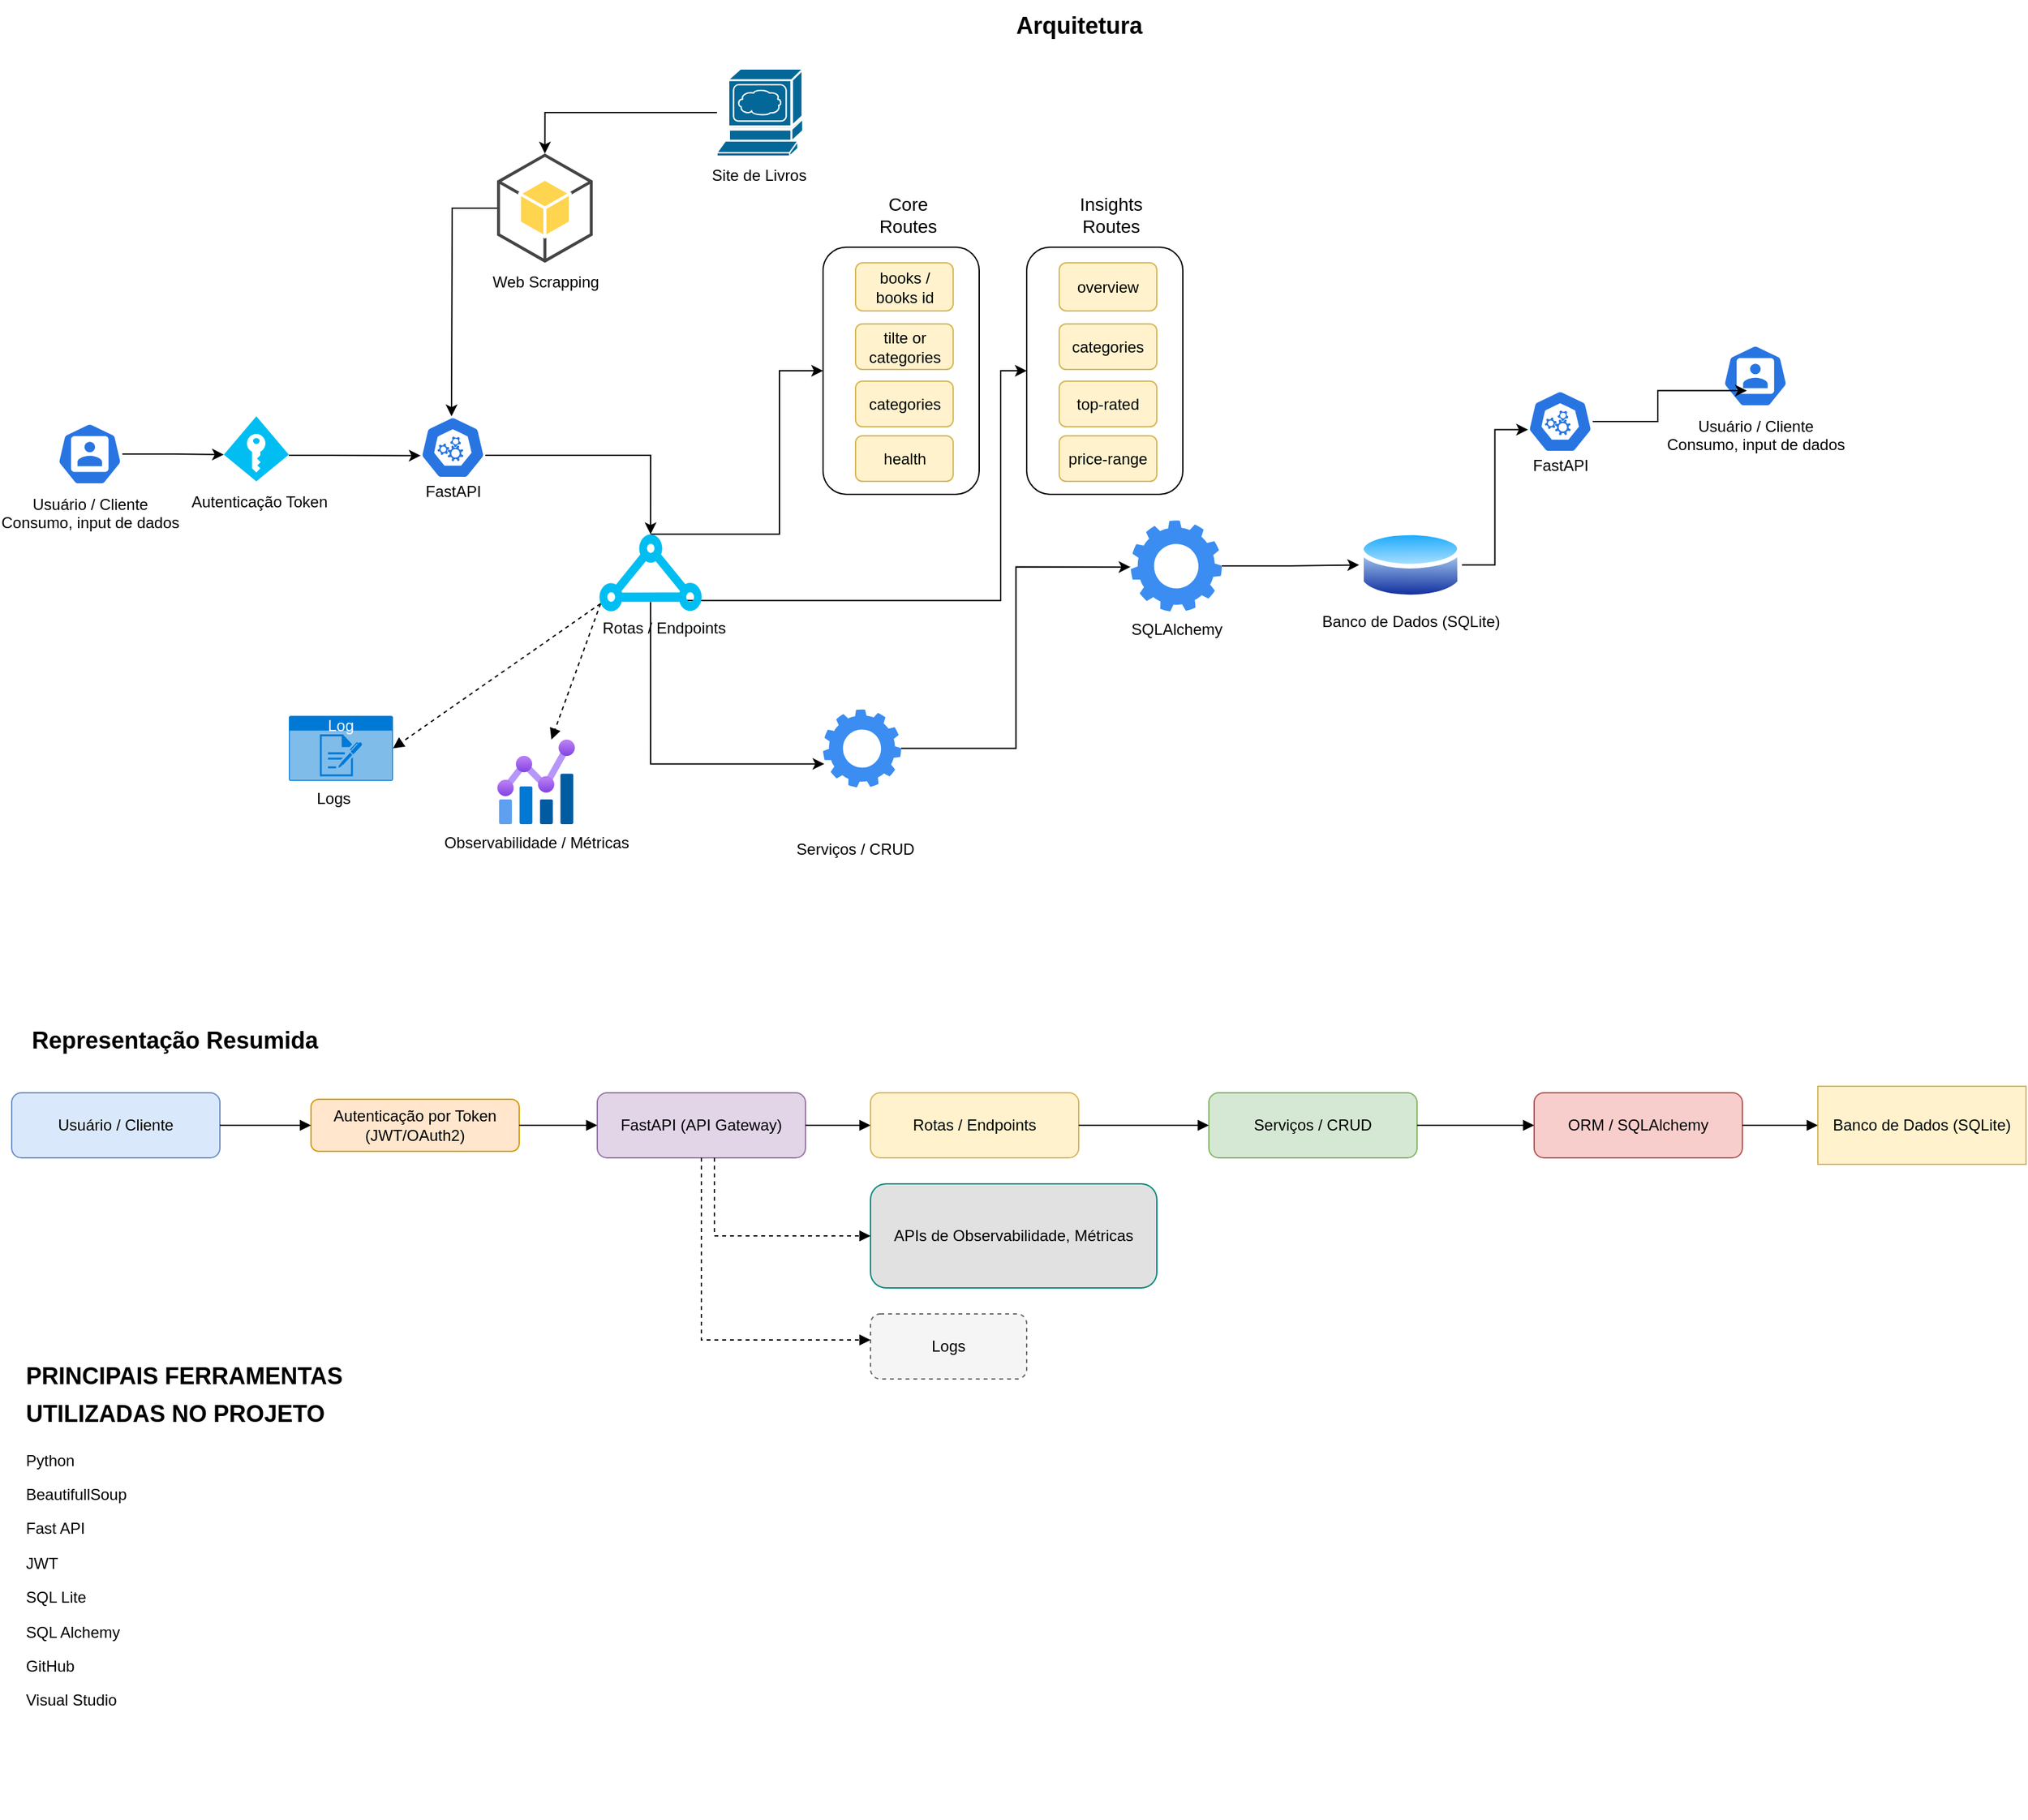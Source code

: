 <mxfile version="27.2.0">
  <diagram name="Página-1" id="3Wf6BYqrQMNNj9eiMfsW">
    <mxGraphModel dx="1426" dy="1920" grid="1" gridSize="10" guides="1" tooltips="1" connect="1" arrows="1" fold="1" page="1" pageScale="1" pageWidth="827" pageHeight="1169" math="0" shadow="0">
      <root>
        <mxCell id="0" />
        <mxCell id="1" parent="0" />
        <mxCell id="hvLHzrmta7wuHLuf9szE-158" value="" style="rounded=1;whiteSpace=wrap;html=1;" parent="1" vertex="1">
          <mxGeometry x="633.5" y="-60" width="120" height="190" as="geometry" />
        </mxCell>
        <mxCell id="hvLHzrmta7wuHLuf9szE-1" value="Usuário / Cliente" style="rounded=1;whiteSpace=wrap;html=1;fillColor=#dae8fc;strokeColor=#6c8ebf;" parent="1" vertex="1">
          <mxGeometry x="10" y="590" width="160" height="50" as="geometry" />
        </mxCell>
        <mxCell id="hvLHzrmta7wuHLuf9szE-2" value="Autenticação por Token (JWT/OAuth2)" style="rounded=1;whiteSpace=wrap;html=1;fillColor=#ffe6cc;strokeColor=#d79b00;" parent="1" vertex="1">
          <mxGeometry x="240" y="595" width="160" height="40" as="geometry" />
        </mxCell>
        <mxCell id="hvLHzrmta7wuHLuf9szE-3" value="FastAPI (API Gateway)" style="rounded=1;whiteSpace=wrap;html=1;fillColor=#e1d5e7;strokeColor=#9673a6;" parent="1" vertex="1">
          <mxGeometry x="460" y="590" width="160" height="50" as="geometry" />
        </mxCell>
        <mxCell id="hvLHzrmta7wuHLuf9szE-4" value="Rotas / Endpoints" style="rounded=1;whiteSpace=wrap;html=1;fillColor=#fff2cc;strokeColor=#d6b656;" parent="1" vertex="1">
          <mxGeometry x="670" y="590" width="160" height="50" as="geometry" />
        </mxCell>
        <mxCell id="hvLHzrmta7wuHLuf9szE-5" value="Serviços / CRUD" style="rounded=1;whiteSpace=wrap;html=1;fillColor=#d5e8d4;strokeColor=#82b366;" parent="1" vertex="1">
          <mxGeometry x="930" y="590" width="160" height="50" as="geometry" />
        </mxCell>
        <mxCell id="hvLHzrmta7wuHLuf9szE-6" value="ORM / SQLAlchemy" style="rounded=1;whiteSpace=wrap;html=1;fillColor=#f8cecc;strokeColor=#b85450;" parent="1" vertex="1">
          <mxGeometry x="1180" y="590" width="160" height="50" as="geometry" />
        </mxCell>
        <mxCell id="hvLHzrmta7wuHLuf9szE-7" value="Banco de Dados (SQLite)" style="shape=database;whiteSpace=wrap;html=1;fillColor=#fff2cc;strokeColor=#d6b656;" parent="1" vertex="1">
          <mxGeometry x="1398" y="585" width="160" height="60" as="geometry" />
        </mxCell>
        <mxCell id="hvLHzrmta7wuHLuf9szE-8" value="Logs" style="rounded=1;whiteSpace=wrap;html=1;fillColor=#f5f5f5;strokeColor=#666666;dashed=1;" parent="1" vertex="1">
          <mxGeometry x="670" y="760" width="120" height="50" as="geometry" />
        </mxCell>
        <mxCell id="hvLHzrmta7wuHLuf9szE-9" value="APIs de Observabilidade, Métricas" style="rounded=1;whiteSpace=wrap;html=1;fillColor=#e1e1e1;strokeColor=#00897b;" parent="1" vertex="1">
          <mxGeometry x="670" y="660" width="220" height="80" as="geometry" />
        </mxCell>
        <mxCell id="hvLHzrmta7wuHLuf9szE-10" style="edgeStyle=orthogonalEdgeStyle;rounded=0;orthogonalLoop=1;jettySize=auto;html=1;endArrow=block;endFill=1;" parent="1" source="hvLHzrmta7wuHLuf9szE-1" target="hvLHzrmta7wuHLuf9szE-2" edge="1">
          <mxGeometry relative="1" as="geometry" />
        </mxCell>
        <mxCell id="hvLHzrmta7wuHLuf9szE-11" style="edgeStyle=orthogonalEdgeStyle;rounded=0;orthogonalLoop=1;jettySize=auto;html=1;endArrow=block;endFill=1;" parent="1" source="hvLHzrmta7wuHLuf9szE-2" target="hvLHzrmta7wuHLuf9szE-3" edge="1">
          <mxGeometry relative="1" as="geometry" />
        </mxCell>
        <mxCell id="hvLHzrmta7wuHLuf9szE-12" style="edgeStyle=orthogonalEdgeStyle;rounded=0;orthogonalLoop=1;jettySize=auto;html=1;endArrow=block;endFill=1;" parent="1" source="hvLHzrmta7wuHLuf9szE-3" target="hvLHzrmta7wuHLuf9szE-4" edge="1">
          <mxGeometry relative="1" as="geometry" />
        </mxCell>
        <mxCell id="hvLHzrmta7wuHLuf9szE-13" style="edgeStyle=orthogonalEdgeStyle;rounded=0;orthogonalLoop=1;jettySize=auto;html=1;endArrow=block;endFill=1;" parent="1" source="hvLHzrmta7wuHLuf9szE-4" target="hvLHzrmta7wuHLuf9szE-5" edge="1">
          <mxGeometry relative="1" as="geometry" />
        </mxCell>
        <mxCell id="hvLHzrmta7wuHLuf9szE-14" style="edgeStyle=orthogonalEdgeStyle;rounded=0;orthogonalLoop=1;jettySize=auto;html=1;endArrow=block;endFill=1;" parent="1" source="hvLHzrmta7wuHLuf9szE-5" target="hvLHzrmta7wuHLuf9szE-6" edge="1">
          <mxGeometry relative="1" as="geometry" />
        </mxCell>
        <mxCell id="hvLHzrmta7wuHLuf9szE-15" style="edgeStyle=orthogonalEdgeStyle;rounded=0;orthogonalLoop=1;jettySize=auto;html=1;endArrow=block;endFill=1;" parent="1" source="hvLHzrmta7wuHLuf9szE-6" target="hvLHzrmta7wuHLuf9szE-7" edge="1">
          <mxGeometry relative="1" as="geometry" />
        </mxCell>
        <mxCell id="hvLHzrmta7wuHLuf9szE-16" style="edgeStyle=orthogonalEdgeStyle;rounded=0;orthogonalLoop=1;jettySize=auto;html=1;endArrow=block;endFill=1;dashed=1;" parent="1" source="hvLHzrmta7wuHLuf9szE-3" target="hvLHzrmta7wuHLuf9szE-8" edge="1">
          <mxGeometry relative="1" as="geometry">
            <Array as="points">
              <mxPoint x="540" y="780" />
            </Array>
          </mxGeometry>
        </mxCell>
        <mxCell id="hvLHzrmta7wuHLuf9szE-17" style="edgeStyle=orthogonalEdgeStyle;rounded=0;orthogonalLoop=1;jettySize=auto;html=1;endArrow=block;endFill=1;dashed=1;" parent="1" source="hvLHzrmta7wuHLuf9szE-3" target="hvLHzrmta7wuHLuf9szE-9" edge="1">
          <mxGeometry relative="1" as="geometry">
            <Array as="points">
              <mxPoint x="550" y="700" />
            </Array>
          </mxGeometry>
        </mxCell>
        <mxCell id="hvLHzrmta7wuHLuf9szE-54" value="Usuário / Cliente&lt;div&gt;Consumo, input de dados&lt;/div&gt;" style="text;html=1;strokeColor=none;fillColor=none;align=center;verticalAlign=top;" parent="1" vertex="1">
          <mxGeometry x="40" y="124" width="60" height="30" as="geometry" />
        </mxCell>
        <mxCell id="hvLHzrmta7wuHLuf9szE-56" value="Autenticação Token" style="text;html=1;strokeColor=none;fillColor=none;align=center;verticalAlign=top;" parent="1" vertex="1">
          <mxGeometry x="155" y="122" width="90" height="30" as="geometry" />
        </mxCell>
        <mxCell id="hvLHzrmta7wuHLuf9szE-58" value="FastAPI" style="text;html=1;strokeColor=none;fillColor=none;align=center;verticalAlign=top;" parent="1" vertex="1">
          <mxGeometry x="289" y="114" width="120" height="30" as="geometry" />
        </mxCell>
        <mxCell id="hvLHzrmta7wuHLuf9szE-60" value="Rotas / Endpoints" style="text;html=1;strokeColor=none;fillColor=none;align=center;verticalAlign=top;" parent="1" vertex="1">
          <mxGeometry x="460.95" y="219" width="100" height="30" as="geometry" />
        </mxCell>
        <mxCell id="hvLHzrmta7wuHLuf9szE-62" value="Serviços / CRUD" style="text;html=1;strokeColor=none;fillColor=none;align=center;verticalAlign=top;" parent="1" vertex="1">
          <mxGeometry x="613" y="389.2" width="90" height="30" as="geometry" />
        </mxCell>
        <mxCell id="hvLHzrmta7wuHLuf9szE-64" value="&lt;div&gt;&lt;span style=&quot;background-color: transparent; color: light-dark(rgb(0, 0, 0), rgb(255, 255, 255));&quot;&gt;SQLAlchemy&lt;/span&gt;&lt;/div&gt;" style="text;html=1;strokeColor=none;fillColor=none;align=center;verticalAlign=top;" parent="1" vertex="1">
          <mxGeometry x="860" y="220" width="90" height="30" as="geometry" />
        </mxCell>
        <mxCell id="hvLHzrmta7wuHLuf9szE-66" value="Banco de Dados (SQLite)" style="text;html=1;strokeColor=none;fillColor=none;align=center;verticalAlign=top;" parent="1" vertex="1">
          <mxGeometry x="1040" y="213.5" width="90" height="30" as="geometry" />
        </mxCell>
        <mxCell id="hvLHzrmta7wuHLuf9szE-68" value="Logs" style="text;html=1;strokeColor=none;fillColor=none;align=center;verticalAlign=top;" parent="1" vertex="1">
          <mxGeometry x="232" y="350.25" width="50" height="30" as="geometry" />
        </mxCell>
        <mxCell id="hvLHzrmta7wuHLuf9szE-70" value="Observabilidade / Métricas" style="text;html=1;strokeColor=none;fillColor=none;align=center;verticalAlign=top;" parent="1" vertex="1">
          <mxGeometry x="312" y="383.5" width="202" height="35.7" as="geometry" />
        </mxCell>
        <mxCell id="hvLHzrmta7wuHLuf9szE-77" style="endArrow=block;endFill=1;dashed=1;exitX=0.02;exitY=0.9;exitDx=0;exitDy=0;exitPerimeter=0;entryX=1;entryY=0.5;entryDx=0;entryDy=0;entryPerimeter=0;" parent="1" source="hvLHzrmta7wuHLuf9szE-86" target="hvLHzrmta7wuHLuf9szE-104" edge="1">
          <mxGeometry relative="1" as="geometry">
            <mxPoint x="700.15" y="40.0" as="sourcePoint" />
            <mxPoint x="220" y="398.972" as="targetPoint" />
          </mxGeometry>
        </mxCell>
        <mxCell id="hvLHzrmta7wuHLuf9szE-78" style="endArrow=block;endFill=1;dashed=1;exitX=0.02;exitY=0.9;exitDx=0;exitDy=0;exitPerimeter=0;" parent="1" source="hvLHzrmta7wuHLuf9szE-86" target="hvLHzrmta7wuHLuf9szE-108" edge="1">
          <mxGeometry relative="1" as="geometry">
            <mxPoint x="670.79" y="70.6" as="sourcePoint" />
            <mxPoint x="411.95" y="300.7" as="targetPoint" />
          </mxGeometry>
        </mxCell>
        <mxCell id="hvLHzrmta7wuHLuf9szE-80" style="edgeStyle=orthogonalEdgeStyle;rounded=0;orthogonalLoop=1;jettySize=auto;html=1;entryX=0;entryY=0.59;entryDx=0;entryDy=0;entryPerimeter=0;" parent="1" source="hvLHzrmta7wuHLuf9szE-79" target="hvLHzrmta7wuHLuf9szE-81" edge="1">
          <mxGeometry relative="1" as="geometry">
            <mxPoint x="175" y="110" as="targetPoint" />
          </mxGeometry>
        </mxCell>
        <mxCell id="hvLHzrmta7wuHLuf9szE-79" value="" style="aspect=fixed;sketch=0;html=1;dashed=0;whitespace=wrap;verticalLabelPosition=bottom;verticalAlign=top;fillColor=#2875E2;strokeColor=#ffffff;points=[[0.005,0.63,0],[0.1,0.2,0],[0.9,0.2,0],[0.5,0,0],[0.995,0.63,0],[0.72,0.99,0],[0.5,1,0],[0.28,0.99,0]];shape=mxgraph.kubernetes.icon2;prIcon=user" parent="1" vertex="1">
          <mxGeometry x="45" y="75" width="50" height="48" as="geometry" />
        </mxCell>
        <mxCell id="hvLHzrmta7wuHLuf9szE-81" value="" style="verticalLabelPosition=bottom;html=1;verticalAlign=top;align=center;strokeColor=none;fillColor=#00BEF2;shape=mxgraph.azure.access_control;" parent="1" vertex="1">
          <mxGeometry x="173" y="70" width="50" height="50" as="geometry" />
        </mxCell>
        <mxCell id="hvLHzrmta7wuHLuf9szE-83" value="" style="aspect=fixed;sketch=0;html=1;dashed=0;whitespace=wrap;verticalLabelPosition=bottom;verticalAlign=top;fillColor=#2875E2;strokeColor=#ffffff;points=[[0.005,0.63,0],[0.1,0.2,0],[0.9,0.2,0],[0.5,0,0],[0.995,0.63,0],[0.72,0.99,0],[0.5,1,0],[0.28,0.99,0]];shape=mxgraph.kubernetes.icon2;prIcon=api" parent="1" vertex="1">
          <mxGeometry x="324" y="70" width="50" height="48" as="geometry" />
        </mxCell>
        <mxCell id="hvLHzrmta7wuHLuf9szE-85" style="edgeStyle=orthogonalEdgeStyle;rounded=0;orthogonalLoop=1;jettySize=auto;html=1;entryX=0.005;entryY=0.63;entryDx=0;entryDy=0;entryPerimeter=0;" parent="1" source="hvLHzrmta7wuHLuf9szE-81" target="hvLHzrmta7wuHLuf9szE-83" edge="1">
          <mxGeometry relative="1" as="geometry">
            <Array as="points">
              <mxPoint x="251" y="100" />
              <mxPoint x="251" y="100" />
            </Array>
          </mxGeometry>
        </mxCell>
        <mxCell id="hvLHzrmta7wuHLuf9szE-161" style="edgeStyle=orthogonalEdgeStyle;rounded=0;orthogonalLoop=1;jettySize=auto;html=1;exitX=0.5;exitY=0.01;exitDx=0;exitDy=0;exitPerimeter=0;" parent="1" source="hvLHzrmta7wuHLuf9szE-86" target="hvLHzrmta7wuHLuf9szE-158" edge="1">
          <mxGeometry relative="1" as="geometry">
            <Array as="points">
              <mxPoint x="600" y="161" />
              <mxPoint x="600" y="35" />
            </Array>
          </mxGeometry>
        </mxCell>
        <mxCell id="hvLHzrmta7wuHLuf9szE-168" style="edgeStyle=orthogonalEdgeStyle;rounded=0;orthogonalLoop=1;jettySize=auto;html=1;entryX=0;entryY=0.5;entryDx=0;entryDy=0;exitX=0.818;exitY=0.86;exitDx=0;exitDy=0;exitPerimeter=0;" parent="1" source="hvLHzrmta7wuHLuf9szE-86" target="hvLHzrmta7wuHLuf9szE-162" edge="1">
          <mxGeometry relative="1" as="geometry">
            <Array as="points">
              <mxPoint x="770" y="212" />
              <mxPoint x="770" y="35" />
            </Array>
          </mxGeometry>
        </mxCell>
        <mxCell id="hvLHzrmta7wuHLuf9szE-86" value="" style="verticalLabelPosition=bottom;html=1;verticalAlign=top;align=center;strokeColor=none;fillColor=#00BEF2;shape=mxgraph.azure.express_route;pointerEvents=1;" parent="1" vertex="1">
          <mxGeometry x="460.95" y="160" width="80" height="60" as="geometry" />
        </mxCell>
        <mxCell id="hvLHzrmta7wuHLuf9szE-87" style="edgeStyle=orthogonalEdgeStyle;rounded=0;orthogonalLoop=1;jettySize=auto;html=1;entryX=0.5;entryY=0.01;entryDx=0;entryDy=0;entryPerimeter=0;" parent="1" source="hvLHzrmta7wuHLuf9szE-83" target="hvLHzrmta7wuHLuf9szE-86" edge="1">
          <mxGeometry relative="1" as="geometry">
            <Array as="points">
              <mxPoint x="501" y="100" />
            </Array>
          </mxGeometry>
        </mxCell>
        <mxCell id="hvLHzrmta7wuHLuf9szE-92" value="" style="sketch=0;html=1;aspect=fixed;strokeColor=none;shadow=0;fillColor=#3B8DF1;verticalAlign=top;labelPosition=center;verticalLabelPosition=bottom;shape=mxgraph.gcp2.gear" parent="1" vertex="1">
          <mxGeometry x="633.5" y="295.25" width="60" height="60" as="geometry" />
        </mxCell>
        <mxCell id="hvLHzrmta7wuHLuf9szE-96" value="" style="image;aspect=fixed;perimeter=ellipsePerimeter;html=1;align=center;shadow=0;dashed=0;spacingTop=3;image=img/lib/active_directory/database.svg;" parent="1" vertex="1">
          <mxGeometry x="1045.47" y="155" width="79.05" height="58.5" as="geometry" />
        </mxCell>
        <mxCell id="hvLHzrmta7wuHLuf9szE-103" style="edgeStyle=orthogonalEdgeStyle;rounded=0;orthogonalLoop=1;jettySize=auto;html=1;" parent="1" source="hvLHzrmta7wuHLuf9szE-100" target="hvLHzrmta7wuHLuf9szE-96" edge="1">
          <mxGeometry relative="1" as="geometry" />
        </mxCell>
        <mxCell id="hvLHzrmta7wuHLuf9szE-100" value="" style="sketch=0;html=1;aspect=fixed;strokeColor=none;shadow=0;fillColor=#3B8DF1;verticalAlign=top;labelPosition=center;verticalLabelPosition=bottom;shape=mxgraph.gcp2.gear" parent="1" vertex="1">
          <mxGeometry x="870" y="150" width="70" height="70" as="geometry" />
        </mxCell>
        <mxCell id="hvLHzrmta7wuHLuf9szE-104" value="Log" style="html=1;whiteSpace=wrap;strokeColor=none;fillColor=#0079D6;labelPosition=center;verticalLabelPosition=middle;verticalAlign=top;align=center;fontSize=12;outlineConnect=0;spacingTop=-6;fontColor=#FFFFFF;sketch=0;shape=mxgraph.sitemap.log;" parent="1" vertex="1">
          <mxGeometry x="223" y="300.25" width="80" height="50" as="geometry" />
        </mxCell>
        <mxCell id="hvLHzrmta7wuHLuf9szE-108" value="" style="image;aspect=fixed;html=1;points=[];align=center;fontSize=12;image=img/lib/azure2/management_governance/Metrics.svg;" parent="1" vertex="1">
          <mxGeometry x="383" y="318.5" width="60" height="65" as="geometry" />
        </mxCell>
        <mxCell id="hvLHzrmta7wuHLuf9szE-117" value="&lt;h1 style=&quot;margin-top: 0px;&quot;&gt;&lt;font style=&quot;font-size: 18px;&quot;&gt;PRINCIPAIS FERRAMENTAS UTILIZADAS NO PROJETO&lt;/font&gt;&lt;/h1&gt;&lt;p&gt;Python&lt;/p&gt;&lt;p&gt;BeautifullSoup&lt;/p&gt;&lt;p&gt;Fast API&lt;/p&gt;&lt;p&gt;JWT&lt;/p&gt;&lt;p&gt;SQL Lite&lt;/p&gt;&lt;p&gt;SQL Alchemy&lt;/p&gt;&lt;p&gt;GitHub&lt;/p&gt;&lt;p&gt;Visual Studio&lt;/p&gt;" style="text;html=1;whiteSpace=wrap;overflow=hidden;rounded=0;" parent="1" vertex="1">
          <mxGeometry x="19" y="785" width="310" height="360" as="geometry" />
        </mxCell>
        <mxCell id="hvLHzrmta7wuHLuf9szE-118" value="&lt;font style=&quot;font-size: 18px;&quot;&gt;&lt;b style=&quot;&quot;&gt;Representação Resumida&lt;/b&gt;&lt;/font&gt;" style="text;html=1;align=center;verticalAlign=middle;resizable=0;points=[];autosize=1;strokeColor=none;fillColor=none;" parent="1" vertex="1">
          <mxGeometry x="15" y="530" width="240" height="40" as="geometry" />
        </mxCell>
        <mxCell id="hvLHzrmta7wuHLuf9szE-119" value="&lt;font style=&quot;font-size: 18px;&quot;&gt;&lt;b style=&quot;&quot;&gt;Arquitetura&lt;/b&gt;&lt;/font&gt;" style="text;html=1;align=center;verticalAlign=middle;resizable=0;points=[];autosize=1;strokeColor=none;fillColor=none;" parent="1" vertex="1">
          <mxGeometry x="770" y="-250" width="120" height="40" as="geometry" />
        </mxCell>
        <mxCell id="hvLHzrmta7wuHLuf9szE-120" style="edgeStyle=orthogonalEdgeStyle;rounded=0;orthogonalLoop=1;jettySize=auto;html=1;entryX=-0.004;entryY=0.512;entryDx=0;entryDy=0;entryPerimeter=0;" parent="1" source="hvLHzrmta7wuHLuf9szE-92" target="hvLHzrmta7wuHLuf9szE-100" edge="1">
          <mxGeometry relative="1" as="geometry" />
        </mxCell>
        <mxCell id="hvLHzrmta7wuHLuf9szE-121" value="" style="outlineConnect=0;dashed=0;verticalLabelPosition=bottom;verticalAlign=top;align=center;html=1;shape=mxgraph.aws3.android;fillColor=#FFD44F;gradientColor=none;" parent="1" vertex="1">
          <mxGeometry x="383" y="-132" width="73.5" height="84" as="geometry" />
        </mxCell>
        <mxCell id="hvLHzrmta7wuHLuf9szE-122" style="edgeStyle=orthogonalEdgeStyle;rounded=0;orthogonalLoop=1;jettySize=auto;html=1;" parent="1" source="hvLHzrmta7wuHLuf9szE-121" edge="1">
          <mxGeometry relative="1" as="geometry">
            <mxPoint x="348" y="70" as="targetPoint" />
          </mxGeometry>
        </mxCell>
        <mxCell id="hvLHzrmta7wuHLuf9szE-123" value="Web Scrapping" style="text;html=1;align=center;verticalAlign=middle;resizable=0;points=[];autosize=1;strokeColor=none;fillColor=none;" parent="1" vertex="1">
          <mxGeometry x="364.75" y="-48" width="110" height="30" as="geometry" />
        </mxCell>
        <mxCell id="hvLHzrmta7wuHLuf9szE-135" value="Site de Livros" style="text;html=1;align=center;verticalAlign=middle;resizable=0;points=[];autosize=1;strokeColor=none;fillColor=none;" parent="1" vertex="1">
          <mxGeometry x="533.5" y="-130" width="100" height="30" as="geometry" />
        </mxCell>
        <mxCell id="hvLHzrmta7wuHLuf9szE-136" value="" style="shape=mxgraph.cisco.servers.www_server;html=1;pointerEvents=1;dashed=0;fillColor=#036897;strokeColor=#ffffff;strokeWidth=2;verticalLabelPosition=bottom;verticalAlign=top;align=center;outlineConnect=0;" parent="1" vertex="1">
          <mxGeometry x="551.95" y="-197" width="66" height="67" as="geometry" />
        </mxCell>
        <mxCell id="hvLHzrmta7wuHLuf9szE-137" style="edgeStyle=orthogonalEdgeStyle;rounded=0;orthogonalLoop=1;jettySize=auto;html=1;entryX=0.5;entryY=0;entryDx=0;entryDy=0;entryPerimeter=0;" parent="1" source="hvLHzrmta7wuHLuf9szE-136" target="hvLHzrmta7wuHLuf9szE-121" edge="1">
          <mxGeometry relative="1" as="geometry" />
        </mxCell>
        <mxCell id="hvLHzrmta7wuHLuf9szE-138" value="FastAPI" style="text;html=1;strokeColor=none;fillColor=none;align=center;verticalAlign=top;" parent="1" vertex="1">
          <mxGeometry x="1140" y="94" width="120" height="30" as="geometry" />
        </mxCell>
        <mxCell id="hvLHzrmta7wuHLuf9szE-139" value="" style="aspect=fixed;sketch=0;html=1;dashed=0;whitespace=wrap;verticalLabelPosition=bottom;verticalAlign=top;fillColor=#2875E2;strokeColor=#ffffff;points=[[0.005,0.63,0],[0.1,0.2,0],[0.9,0.2,0],[0.5,0,0],[0.995,0.63,0],[0.72,0.99,0],[0.5,1,0],[0.28,0.99,0]];shape=mxgraph.kubernetes.icon2;prIcon=api" parent="1" vertex="1">
          <mxGeometry x="1175" y="50" width="50" height="48" as="geometry" />
        </mxCell>
        <mxCell id="hvLHzrmta7wuHLuf9szE-140" style="edgeStyle=orthogonalEdgeStyle;rounded=0;orthogonalLoop=1;jettySize=auto;html=1;entryX=0.005;entryY=0.63;entryDx=0;entryDy=0;entryPerimeter=0;" parent="1" source="hvLHzrmta7wuHLuf9szE-96" target="hvLHzrmta7wuHLuf9szE-139" edge="1">
          <mxGeometry relative="1" as="geometry" />
        </mxCell>
        <mxCell id="hvLHzrmta7wuHLuf9szE-141" value="Usuário / Cliente&lt;div&gt;Consumo, input de dados&lt;/div&gt;" style="text;html=1;strokeColor=none;fillColor=none;align=center;verticalAlign=top;" parent="1" vertex="1">
          <mxGeometry x="1320" y="64" width="60" height="30" as="geometry" />
        </mxCell>
        <mxCell id="hvLHzrmta7wuHLuf9szE-142" value="" style="aspect=fixed;sketch=0;html=1;dashed=0;whitespace=wrap;verticalLabelPosition=bottom;verticalAlign=top;fillColor=#2875E2;strokeColor=#ffffff;points=[[0.005,0.63,0],[0.1,0.2,0],[0.9,0.2,0],[0.5,0,0],[0.995,0.63,0],[0.72,0.99,0],[0.5,1,0],[0.28,0.99,0]];shape=mxgraph.kubernetes.icon2;prIcon=user" parent="1" vertex="1">
          <mxGeometry x="1325" y="15" width="50" height="48" as="geometry" />
        </mxCell>
        <mxCell id="hvLHzrmta7wuHLuf9szE-143" style="edgeStyle=orthogonalEdgeStyle;rounded=0;orthogonalLoop=1;jettySize=auto;html=1;entryX=0.368;entryY=0.735;entryDx=0;entryDy=0;entryPerimeter=0;" parent="1" source="hvLHzrmta7wuHLuf9szE-139" target="hvLHzrmta7wuHLuf9szE-142" edge="1">
          <mxGeometry relative="1" as="geometry" />
        </mxCell>
        <mxCell id="hvLHzrmta7wuHLuf9szE-150" value="books / books id" style="rounded=1;whiteSpace=wrap;html=1;fillColor=#fff2cc;strokeColor=#d6b656;" parent="1" vertex="1">
          <mxGeometry x="658.5" y="-48" width="75" height="37" as="geometry" />
        </mxCell>
        <mxCell id="hvLHzrmta7wuHLuf9szE-154" value="tilte or categories" style="rounded=1;whiteSpace=wrap;html=1;fillColor=#fff2cc;strokeColor=#d6b656;" parent="1" vertex="1">
          <mxGeometry x="658.5" y="-1" width="75" height="35" as="geometry" />
        </mxCell>
        <mxCell id="hvLHzrmta7wuHLuf9szE-156" value="categories" style="rounded=1;whiteSpace=wrap;html=1;fillColor=#fff2cc;strokeColor=#d6b656;" parent="1" vertex="1">
          <mxGeometry x="658.5" y="43" width="75" height="35" as="geometry" />
        </mxCell>
        <mxCell id="hvLHzrmta7wuHLuf9szE-159" value="&lt;font style=&quot;font-size: 14px;&quot;&gt;Core Routes&lt;/font&gt;" style="text;html=1;align=center;verticalAlign=middle;whiteSpace=wrap;rounded=0;" parent="1" vertex="1">
          <mxGeometry x="663.5" y="-100" width="70" height="30" as="geometry" />
        </mxCell>
        <mxCell id="hvLHzrmta7wuHLuf9szE-160" value="health" style="rounded=1;whiteSpace=wrap;html=1;fillColor=#fff2cc;strokeColor=#d6b656;" parent="1" vertex="1">
          <mxGeometry x="658.5" y="85" width="75" height="35" as="geometry" />
        </mxCell>
        <mxCell id="hvLHzrmta7wuHLuf9szE-162" value="" style="rounded=1;whiteSpace=wrap;html=1;" parent="1" vertex="1">
          <mxGeometry x="790" y="-60" width="120" height="190" as="geometry" />
        </mxCell>
        <mxCell id="hvLHzrmta7wuHLuf9szE-163" value="overview" style="rounded=1;whiteSpace=wrap;html=1;fillColor=#fff2cc;strokeColor=#d6b656;" parent="1" vertex="1">
          <mxGeometry x="815" y="-48" width="75" height="37" as="geometry" />
        </mxCell>
        <mxCell id="hvLHzrmta7wuHLuf9szE-164" value="categories" style="rounded=1;whiteSpace=wrap;html=1;fillColor=#fff2cc;strokeColor=#d6b656;" parent="1" vertex="1">
          <mxGeometry x="815" y="-1" width="75" height="35" as="geometry" />
        </mxCell>
        <mxCell id="hvLHzrmta7wuHLuf9szE-165" value="top-rated" style="rounded=1;whiteSpace=wrap;html=1;fillColor=#fff2cc;strokeColor=#d6b656;" parent="1" vertex="1">
          <mxGeometry x="815" y="43" width="75" height="35" as="geometry" />
        </mxCell>
        <mxCell id="hvLHzrmta7wuHLuf9szE-167" value="price-range" style="rounded=1;whiteSpace=wrap;html=1;fillColor=#fff2cc;strokeColor=#d6b656;" parent="1" vertex="1">
          <mxGeometry x="815" y="85" width="75" height="35" as="geometry" />
        </mxCell>
        <mxCell id="hvLHzrmta7wuHLuf9szE-170" value="&lt;font style=&quot;font-size: 14px;&quot;&gt;Insights Routes&lt;/font&gt;" style="text;html=1;align=center;verticalAlign=middle;whiteSpace=wrap;rounded=0;" parent="1" vertex="1">
          <mxGeometry x="820" y="-100" width="70" height="30" as="geometry" />
        </mxCell>
        <mxCell id="hvLHzrmta7wuHLuf9szE-171" style="edgeStyle=orthogonalEdgeStyle;rounded=0;orthogonalLoop=1;jettySize=auto;html=1;entryX=0.017;entryY=0.699;entryDx=0;entryDy=0;entryPerimeter=0;exitX=0.5;exitY=0.88;exitDx=0;exitDy=0;exitPerimeter=0;" parent="1" source="hvLHzrmta7wuHLuf9szE-86" target="hvLHzrmta7wuHLuf9szE-92" edge="1">
          <mxGeometry relative="1" as="geometry">
            <Array as="points">
              <mxPoint x="501" y="337" />
            </Array>
          </mxGeometry>
        </mxCell>
      </root>
    </mxGraphModel>
  </diagram>
</mxfile>

